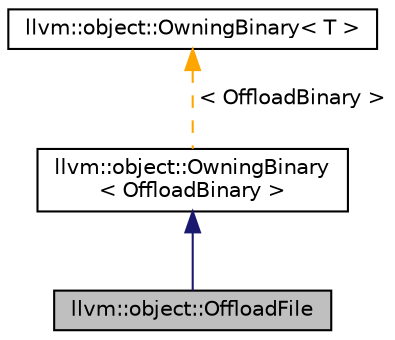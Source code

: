 digraph "llvm::object::OffloadFile"
{
 // LATEX_PDF_SIZE
  bgcolor="transparent";
  edge [fontname="Helvetica",fontsize="10",labelfontname="Helvetica",labelfontsize="10"];
  node [fontname="Helvetica",fontsize="10",shape=record];
  Node1 [label="llvm::object::OffloadFile",height=0.2,width=0.4,color="black", fillcolor="grey75", style="filled", fontcolor="black",tooltip="A class to contain the binary information for a single OffloadBinary that owns its memory."];
  Node2 -> Node1 [dir="back",color="midnightblue",fontsize="10",style="solid",fontname="Helvetica"];
  Node2 [label="llvm::object::OwningBinary\l\< OffloadBinary \>",height=0.2,width=0.4,color="black",URL="$classllvm_1_1object_1_1OwningBinary.html",tooltip=" "];
  Node3 -> Node2 [dir="back",color="orange",fontsize="10",style="dashed",label=" \< OffloadBinary \>" ,fontname="Helvetica"];
  Node3 [label="llvm::object::OwningBinary\< T \>",height=0.2,width=0.4,color="black",URL="$classllvm_1_1object_1_1OwningBinary.html",tooltip=" "];
}
